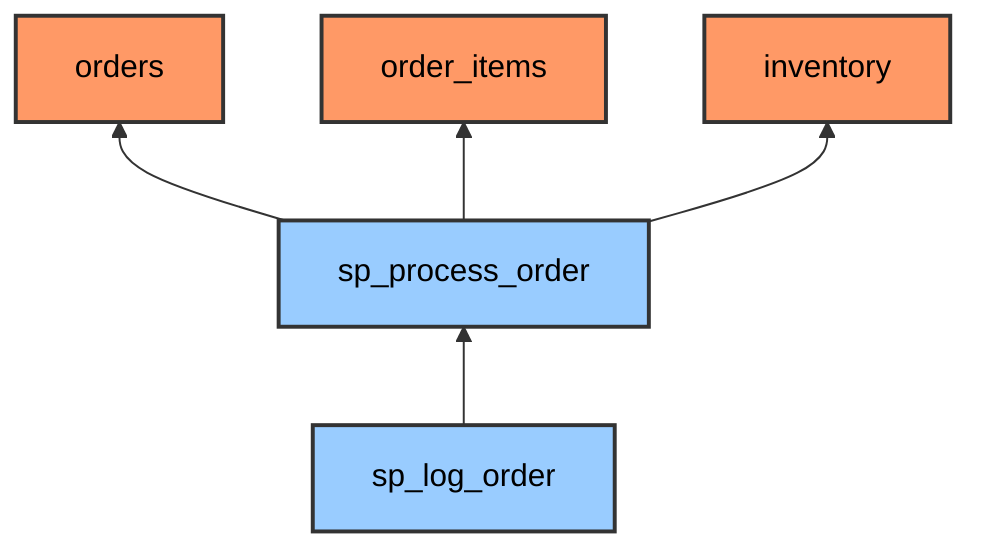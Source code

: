 graph BT
    %% Node styles
    classDef table fill:#f96,stroke:#333,stroke-width:2px,color:#000;
    classDef stored_proc fill:#9cf,stroke:#333,stroke-width:2px ,color:#000;
    sp_log_order --> sp_process_order
    sp_process_order --> orders
    sp_process_order --> order_items
    sp_process_order --> inventory
    class orders,order_items,inventory table;
    class sp_process_order,sp_log_order stored_proc;
